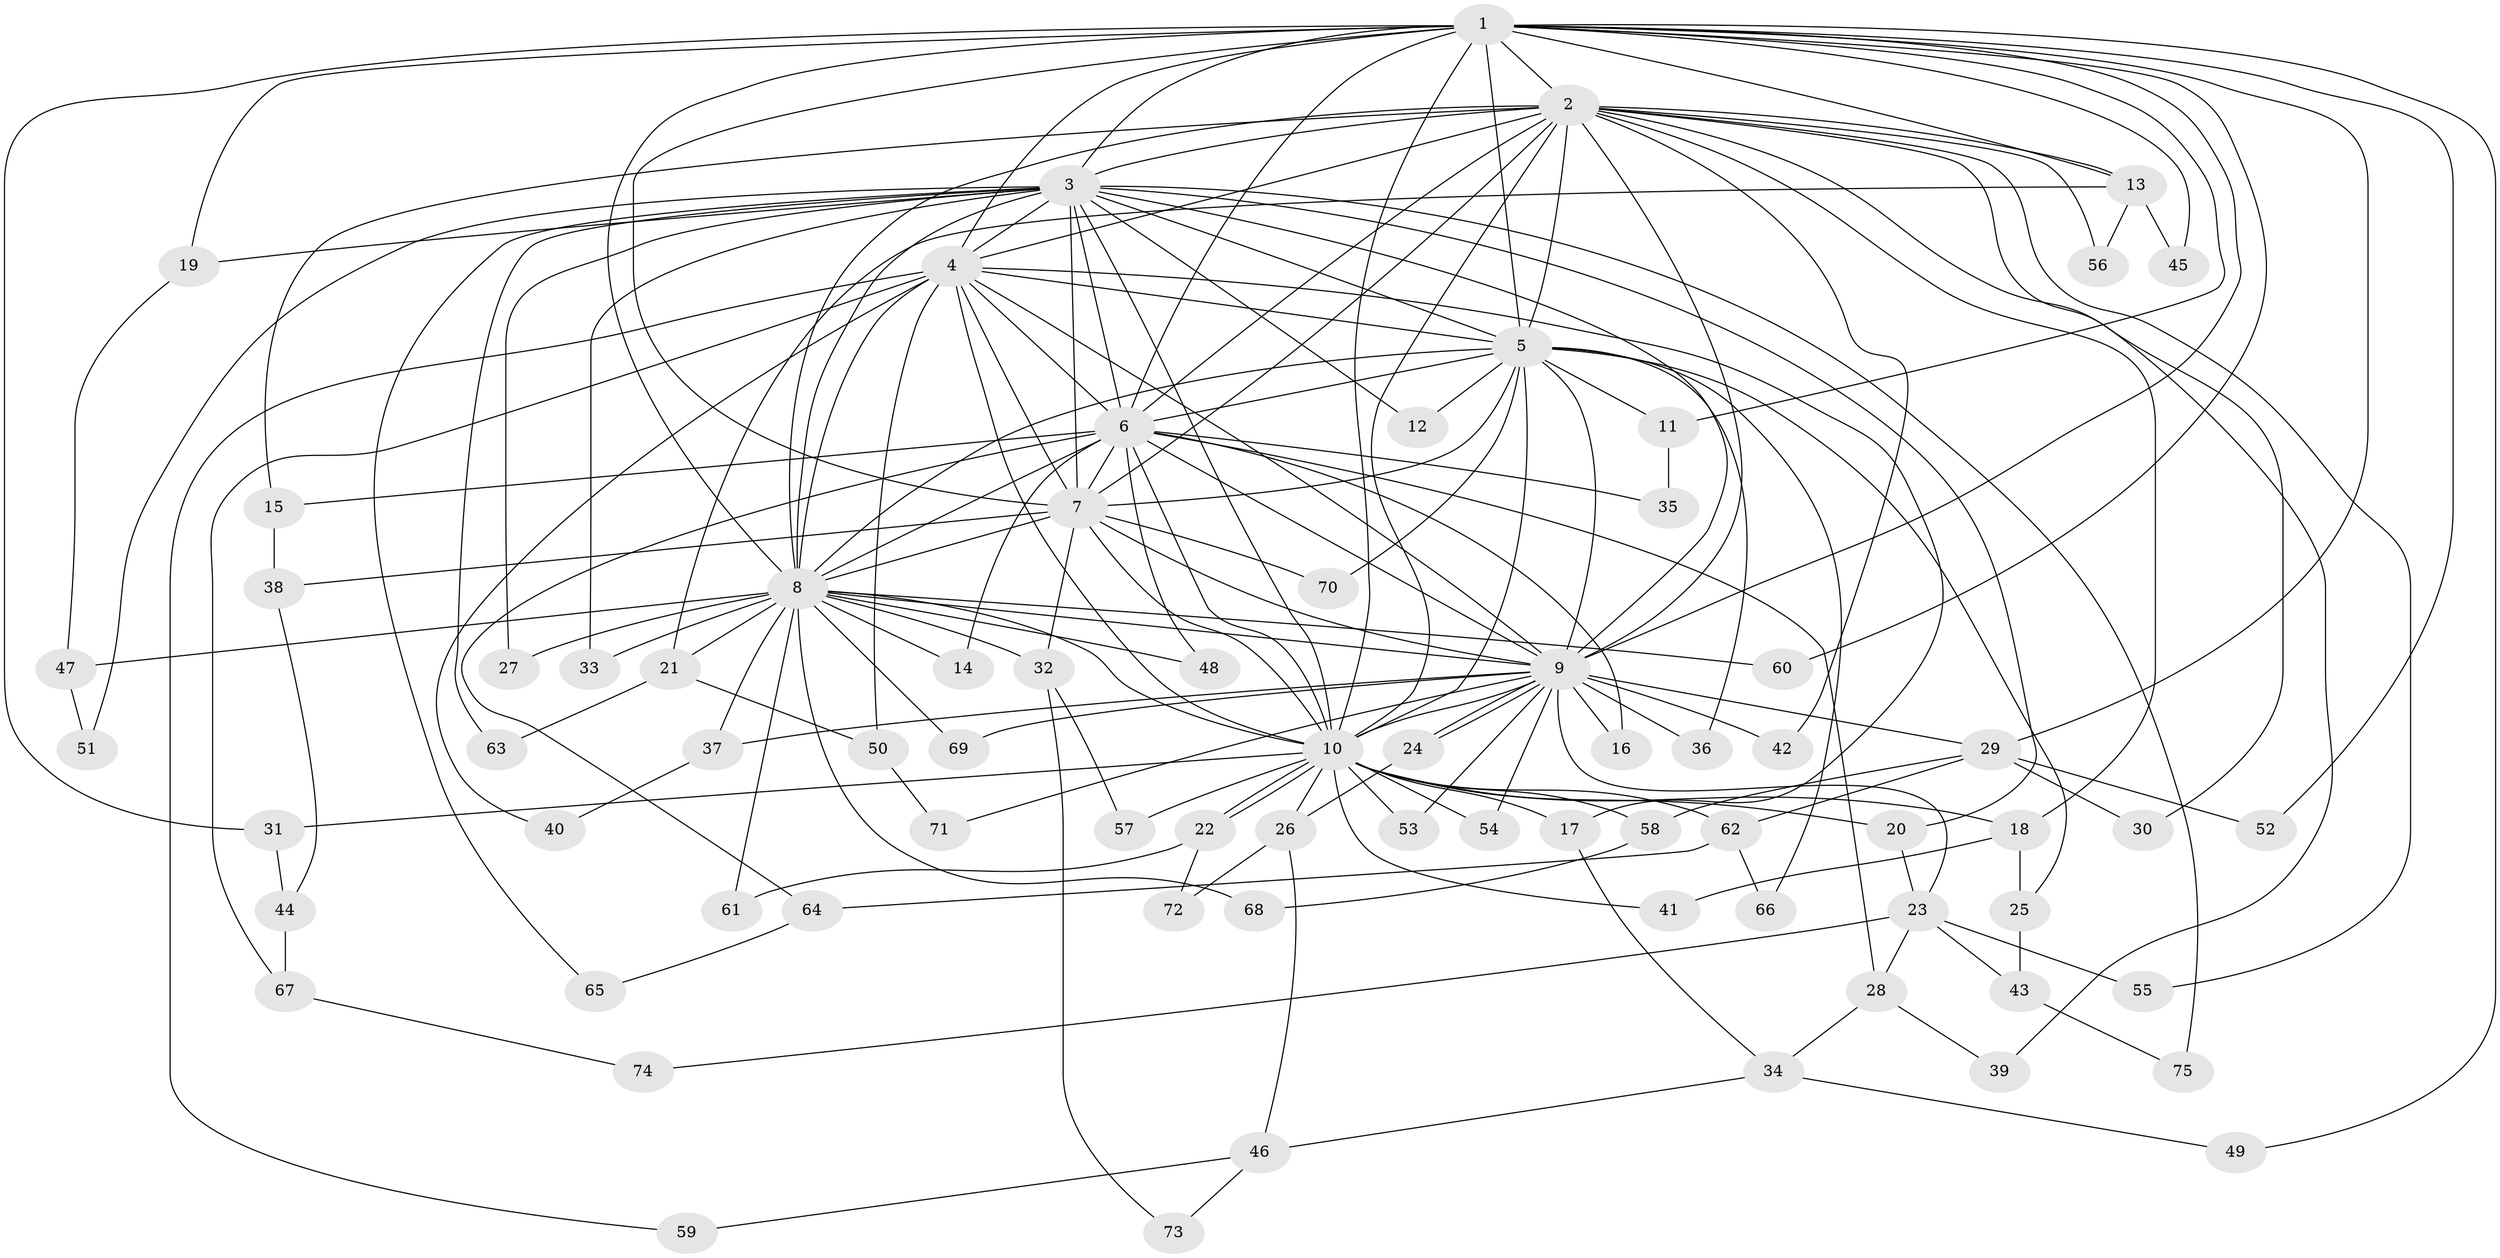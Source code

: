 // Generated by graph-tools (version 1.1) at 2025/10/02/27/25 16:10:59]
// undirected, 75 vertices, 175 edges
graph export_dot {
graph [start="1"]
  node [color=gray90,style=filled];
  1;
  2;
  3;
  4;
  5;
  6;
  7;
  8;
  9;
  10;
  11;
  12;
  13;
  14;
  15;
  16;
  17;
  18;
  19;
  20;
  21;
  22;
  23;
  24;
  25;
  26;
  27;
  28;
  29;
  30;
  31;
  32;
  33;
  34;
  35;
  36;
  37;
  38;
  39;
  40;
  41;
  42;
  43;
  44;
  45;
  46;
  47;
  48;
  49;
  50;
  51;
  52;
  53;
  54;
  55;
  56;
  57;
  58;
  59;
  60;
  61;
  62;
  63;
  64;
  65;
  66;
  67;
  68;
  69;
  70;
  71;
  72;
  73;
  74;
  75;
  1 -- 2;
  1 -- 3;
  1 -- 4;
  1 -- 5;
  1 -- 6;
  1 -- 7;
  1 -- 8;
  1 -- 9;
  1 -- 10;
  1 -- 11;
  1 -- 13;
  1 -- 19;
  1 -- 29;
  1 -- 31;
  1 -- 45;
  1 -- 49;
  1 -- 52;
  1 -- 60;
  2 -- 3;
  2 -- 4;
  2 -- 5;
  2 -- 6;
  2 -- 7;
  2 -- 8;
  2 -- 9;
  2 -- 10;
  2 -- 13;
  2 -- 15;
  2 -- 18;
  2 -- 30;
  2 -- 39;
  2 -- 42;
  2 -- 55;
  2 -- 56;
  3 -- 4;
  3 -- 5;
  3 -- 6;
  3 -- 7;
  3 -- 8;
  3 -- 9;
  3 -- 10;
  3 -- 12;
  3 -- 19;
  3 -- 20;
  3 -- 27;
  3 -- 33;
  3 -- 51;
  3 -- 63;
  3 -- 65;
  3 -- 75;
  4 -- 5;
  4 -- 6;
  4 -- 7;
  4 -- 8;
  4 -- 9;
  4 -- 10;
  4 -- 17;
  4 -- 40;
  4 -- 50;
  4 -- 59;
  4 -- 67;
  5 -- 6;
  5 -- 7;
  5 -- 8;
  5 -- 9;
  5 -- 10;
  5 -- 11;
  5 -- 12;
  5 -- 25;
  5 -- 36;
  5 -- 66;
  5 -- 70;
  6 -- 7;
  6 -- 8;
  6 -- 9;
  6 -- 10;
  6 -- 14;
  6 -- 15;
  6 -- 16;
  6 -- 28;
  6 -- 35;
  6 -- 48;
  6 -- 64;
  7 -- 8;
  7 -- 9;
  7 -- 10;
  7 -- 32;
  7 -- 38;
  7 -- 70;
  8 -- 9;
  8 -- 10;
  8 -- 14;
  8 -- 21;
  8 -- 27;
  8 -- 32;
  8 -- 33;
  8 -- 37;
  8 -- 47;
  8 -- 48;
  8 -- 60;
  8 -- 61;
  8 -- 68;
  8 -- 69;
  9 -- 10;
  9 -- 16;
  9 -- 23;
  9 -- 24;
  9 -- 24;
  9 -- 29;
  9 -- 36;
  9 -- 37;
  9 -- 42;
  9 -- 53;
  9 -- 54;
  9 -- 69;
  9 -- 71;
  10 -- 17;
  10 -- 18;
  10 -- 20;
  10 -- 22;
  10 -- 22;
  10 -- 26;
  10 -- 31;
  10 -- 41;
  10 -- 53;
  10 -- 54;
  10 -- 57;
  10 -- 58;
  10 -- 62;
  11 -- 35;
  13 -- 21;
  13 -- 45;
  13 -- 56;
  15 -- 38;
  17 -- 34;
  18 -- 25;
  18 -- 41;
  19 -- 47;
  20 -- 23;
  21 -- 50;
  21 -- 63;
  22 -- 61;
  22 -- 72;
  23 -- 28;
  23 -- 43;
  23 -- 55;
  23 -- 74;
  24 -- 26;
  25 -- 43;
  26 -- 46;
  26 -- 72;
  28 -- 34;
  28 -- 39;
  29 -- 30;
  29 -- 52;
  29 -- 58;
  29 -- 62;
  31 -- 44;
  32 -- 57;
  32 -- 73;
  34 -- 46;
  34 -- 49;
  37 -- 40;
  38 -- 44;
  43 -- 75;
  44 -- 67;
  46 -- 59;
  46 -- 73;
  47 -- 51;
  50 -- 71;
  58 -- 68;
  62 -- 64;
  62 -- 66;
  64 -- 65;
  67 -- 74;
}
